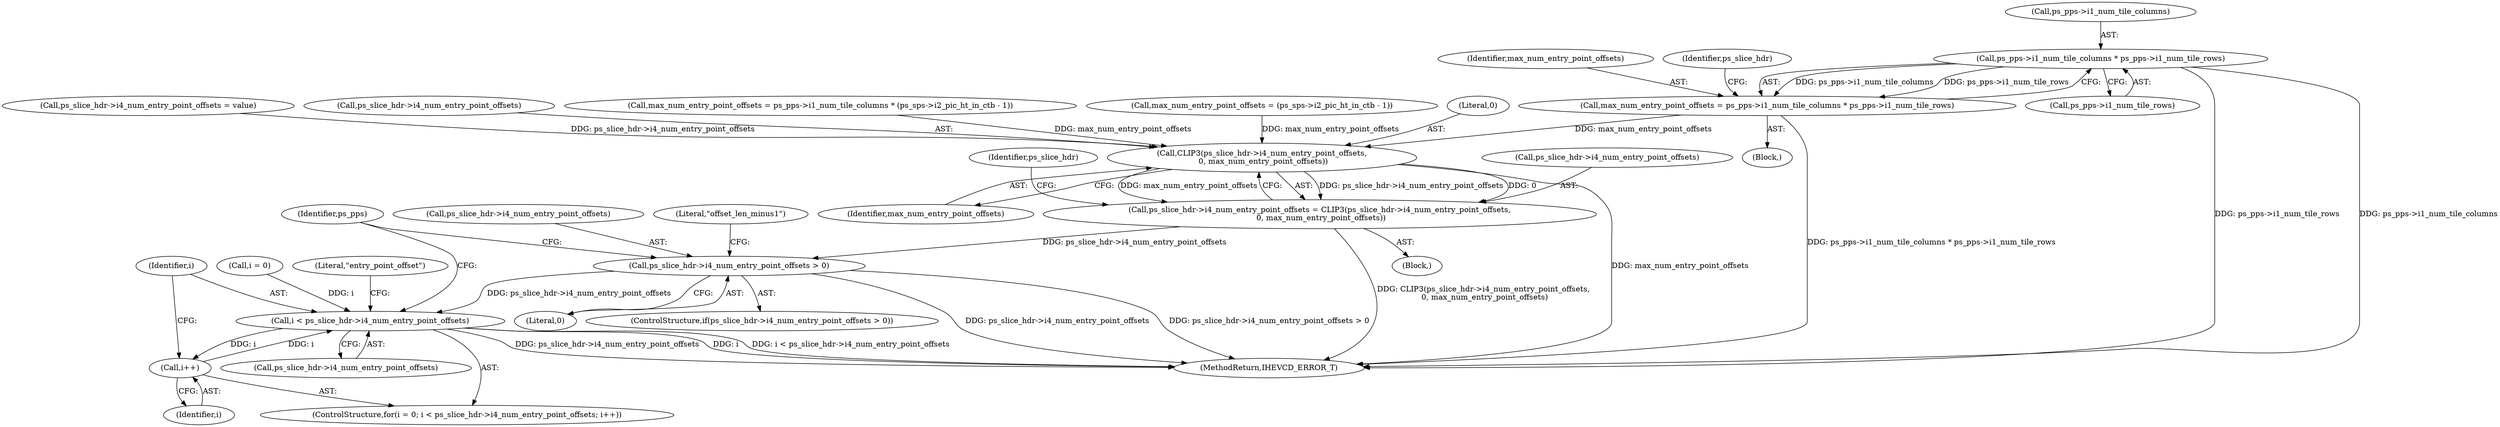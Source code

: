 digraph "0_Android_7c9be319a279654e55a6d757265f88c61a16a4d5@pointer" {
"1001976" [label="(Call,ps_pps->i1_num_tile_columns * ps_pps->i1_num_tile_rows)"];
"1001974" [label="(Call,max_num_entry_point_offsets = ps_pps->i1_num_tile_columns * ps_pps->i1_num_tile_rows)"];
"1001996" [label="(Call,CLIP3(ps_slice_hdr->i4_num_entry_point_offsets,\n 0, max_num_entry_point_offsets))"];
"1001992" [label="(Call,ps_slice_hdr->i4_num_entry_point_offsets = CLIP3(ps_slice_hdr->i4_num_entry_point_offsets,\n 0, max_num_entry_point_offsets))"];
"1002003" [label="(Call,ps_slice_hdr->i4_num_entry_point_offsets > 0)"];
"1002024" [label="(Call,i < ps_slice_hdr->i4_num_entry_point_offsets)"];
"1002029" [label="(Call,i++)"];
"1001997" [label="(Call,ps_slice_hdr->i4_num_entry_point_offsets)"];
"1001992" [label="(Call,ps_slice_hdr->i4_num_entry_point_offsets = CLIP3(ps_slice_hdr->i4_num_entry_point_offsets,\n 0, max_num_entry_point_offsets))"];
"1001993" [label="(Call,ps_slice_hdr->i4_num_entry_point_offsets)"];
"1001946" [label="(Block,)"];
"1001957" [label="(Call,max_num_entry_point_offsets = ps_pps->i1_num_tile_columns * (ps_sps->i2_pic_ht_in_ctb - 1))"];
"1001975" [label="(Identifier,max_num_entry_point_offsets)"];
"1002024" [label="(Call,i < ps_slice_hdr->i4_num_entry_point_offsets)"];
"1002026" [label="(Call,ps_slice_hdr->i4_num_entry_point_offsets)"];
"1002002" [label="(ControlStructure,if(ps_slice_hdr->i4_num_entry_point_offsets > 0))"];
"1001994" [label="(Identifier,ps_slice_hdr)"];
"1002029" [label="(Call,i++)"];
"1001985" [label="(Call,max_num_entry_point_offsets = (ps_sps->i2_pic_ht_in_ctb - 1))"];
"1002003" [label="(Call,ps_slice_hdr->i4_num_entry_point_offsets > 0)"];
"1002005" [label="(Identifier,ps_slice_hdr)"];
"1002001" [label="(Identifier,max_num_entry_point_offsets)"];
"1002020" [label="(ControlStructure,for(i = 0; i < ps_slice_hdr->i4_num_entry_point_offsets; i++))"];
"1002025" [label="(Identifier,i)"];
"1001977" [label="(Call,ps_pps->i1_num_tile_columns)"];
"1001976" [label="(Call,ps_pps->i1_num_tile_columns * ps_pps->i1_num_tile_rows)"];
"1001973" [label="(Block,)"];
"1002004" [label="(Call,ps_slice_hdr->i4_num_entry_point_offsets)"];
"1001980" [label="(Call,ps_pps->i1_num_tile_rows)"];
"1002041" [label="(Identifier,ps_pps)"];
"1002030" [label="(Identifier,i)"];
"1001996" [label="(Call,CLIP3(ps_slice_hdr->i4_num_entry_point_offsets,\n 0, max_num_entry_point_offsets))"];
"1002010" [label="(Literal,\"offset_len_minus1\")"];
"1002685" [label="(MethodReturn,IHEVCD_ERROR_T)"];
"1002021" [label="(Call,i = 0)"];
"1002000" [label="(Literal,0)"];
"1002033" [label="(Literal,\"entry_point_offset\")"];
"1002007" [label="(Literal,0)"];
"1001941" [label="(Call,ps_slice_hdr->i4_num_entry_point_offsets = value)"];
"1001974" [label="(Call,max_num_entry_point_offsets = ps_pps->i1_num_tile_columns * ps_pps->i1_num_tile_rows)"];
"1001976" -> "1001974"  [label="AST: "];
"1001976" -> "1001980"  [label="CFG: "];
"1001977" -> "1001976"  [label="AST: "];
"1001980" -> "1001976"  [label="AST: "];
"1001974" -> "1001976"  [label="CFG: "];
"1001976" -> "1002685"  [label="DDG: ps_pps->i1_num_tile_rows"];
"1001976" -> "1002685"  [label="DDG: ps_pps->i1_num_tile_columns"];
"1001976" -> "1001974"  [label="DDG: ps_pps->i1_num_tile_columns"];
"1001976" -> "1001974"  [label="DDG: ps_pps->i1_num_tile_rows"];
"1001974" -> "1001973"  [label="AST: "];
"1001975" -> "1001974"  [label="AST: "];
"1001994" -> "1001974"  [label="CFG: "];
"1001974" -> "1002685"  [label="DDG: ps_pps->i1_num_tile_columns * ps_pps->i1_num_tile_rows"];
"1001974" -> "1001996"  [label="DDG: max_num_entry_point_offsets"];
"1001996" -> "1001992"  [label="AST: "];
"1001996" -> "1002001"  [label="CFG: "];
"1001997" -> "1001996"  [label="AST: "];
"1002000" -> "1001996"  [label="AST: "];
"1002001" -> "1001996"  [label="AST: "];
"1001992" -> "1001996"  [label="CFG: "];
"1001996" -> "1002685"  [label="DDG: max_num_entry_point_offsets"];
"1001996" -> "1001992"  [label="DDG: ps_slice_hdr->i4_num_entry_point_offsets"];
"1001996" -> "1001992"  [label="DDG: 0"];
"1001996" -> "1001992"  [label="DDG: max_num_entry_point_offsets"];
"1001941" -> "1001996"  [label="DDG: ps_slice_hdr->i4_num_entry_point_offsets"];
"1001957" -> "1001996"  [label="DDG: max_num_entry_point_offsets"];
"1001985" -> "1001996"  [label="DDG: max_num_entry_point_offsets"];
"1001992" -> "1001946"  [label="AST: "];
"1001993" -> "1001992"  [label="AST: "];
"1002005" -> "1001992"  [label="CFG: "];
"1001992" -> "1002685"  [label="DDG: CLIP3(ps_slice_hdr->i4_num_entry_point_offsets,\n 0, max_num_entry_point_offsets)"];
"1001992" -> "1002003"  [label="DDG: ps_slice_hdr->i4_num_entry_point_offsets"];
"1002003" -> "1002002"  [label="AST: "];
"1002003" -> "1002007"  [label="CFG: "];
"1002004" -> "1002003"  [label="AST: "];
"1002007" -> "1002003"  [label="AST: "];
"1002010" -> "1002003"  [label="CFG: "];
"1002041" -> "1002003"  [label="CFG: "];
"1002003" -> "1002685"  [label="DDG: ps_slice_hdr->i4_num_entry_point_offsets"];
"1002003" -> "1002685"  [label="DDG: ps_slice_hdr->i4_num_entry_point_offsets > 0"];
"1002003" -> "1002024"  [label="DDG: ps_slice_hdr->i4_num_entry_point_offsets"];
"1002024" -> "1002020"  [label="AST: "];
"1002024" -> "1002026"  [label="CFG: "];
"1002025" -> "1002024"  [label="AST: "];
"1002026" -> "1002024"  [label="AST: "];
"1002033" -> "1002024"  [label="CFG: "];
"1002041" -> "1002024"  [label="CFG: "];
"1002024" -> "1002685"  [label="DDG: ps_slice_hdr->i4_num_entry_point_offsets"];
"1002024" -> "1002685"  [label="DDG: i"];
"1002024" -> "1002685"  [label="DDG: i < ps_slice_hdr->i4_num_entry_point_offsets"];
"1002021" -> "1002024"  [label="DDG: i"];
"1002029" -> "1002024"  [label="DDG: i"];
"1002024" -> "1002029"  [label="DDG: i"];
"1002029" -> "1002020"  [label="AST: "];
"1002029" -> "1002030"  [label="CFG: "];
"1002030" -> "1002029"  [label="AST: "];
"1002025" -> "1002029"  [label="CFG: "];
}
